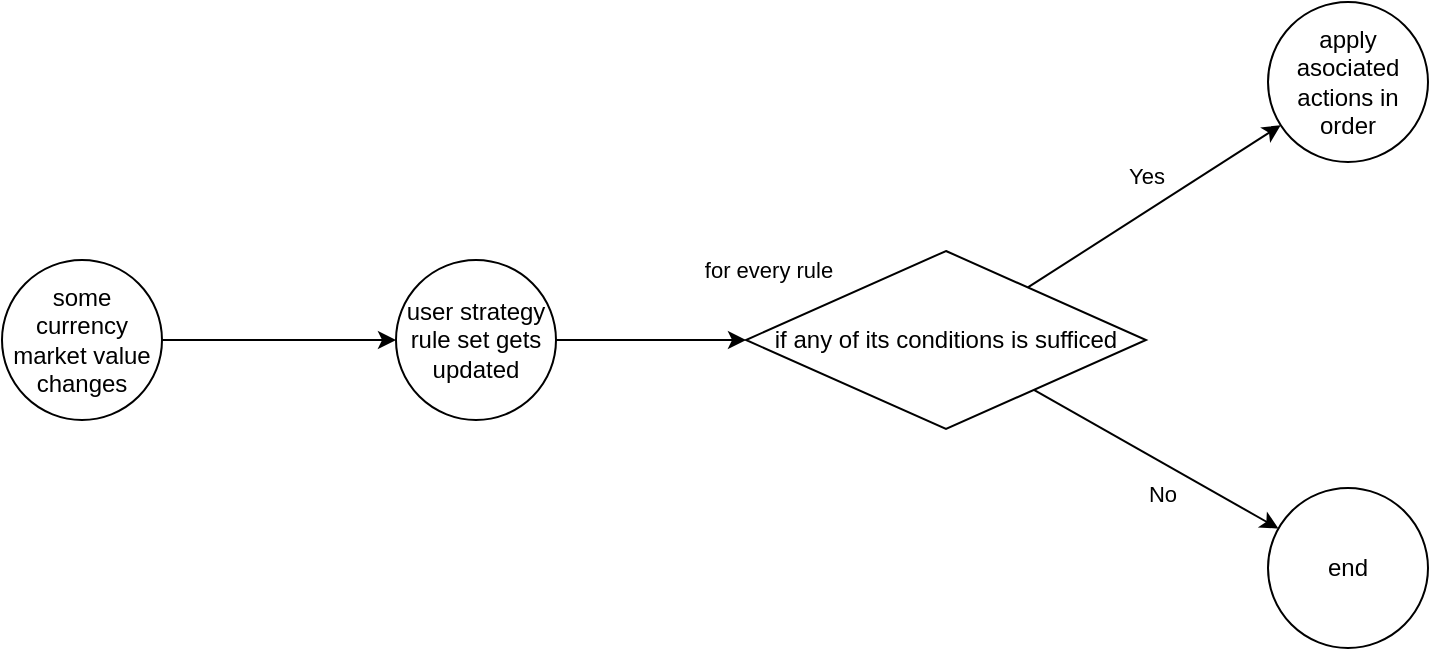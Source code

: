 <mxfile version="14.6.13" type="device"><diagram id="HMUKZwy5RYciby42_bC7" name="Página-1"><mxGraphModel dx="154" dy="1764" grid="1" gridSize="10" guides="1" tooltips="1" connect="1" arrows="1" fold="1" page="1" pageScale="1" pageWidth="827" pageHeight="1169" math="0" shadow="0"><root><mxCell id="0"/><mxCell id="1" parent="0"/><mxCell id="H25skMOcwjxvs4_vH0ul-1" style="edgeStyle=none;rounded=0;orthogonalLoop=1;jettySize=auto;html=1;endArrow=classic;endFill=1;" edge="1" parent="1" source="H25skMOcwjxvs4_vH0ul-2" target="H25skMOcwjxvs4_vH0ul-4"><mxGeometry relative="1" as="geometry"/></mxCell><mxCell id="H25skMOcwjxvs4_vH0ul-2" value="some currency market value changes" style="ellipse;whiteSpace=wrap;html=1;aspect=fixed;" vertex="1" parent="1"><mxGeometry x="884" y="-617" width="80" height="80" as="geometry"/></mxCell><mxCell id="H25skMOcwjxvs4_vH0ul-3" value="for every rule" style="edgeStyle=none;rounded=0;orthogonalLoop=1;jettySize=auto;html=1;endArrow=classic;endFill=1;" edge="1" parent="1" source="H25skMOcwjxvs4_vH0ul-4" target="H25skMOcwjxvs4_vH0ul-9"><mxGeometry x="1" y="37" relative="1" as="geometry"><mxPoint x="11" y="2" as="offset"/></mxGeometry></mxCell><mxCell id="H25skMOcwjxvs4_vH0ul-4" value="user strategy rule set gets updated" style="ellipse;whiteSpace=wrap;html=1;aspect=fixed;" vertex="1" parent="1"><mxGeometry x="1081" y="-617" width="80" height="80" as="geometry"/></mxCell><mxCell id="H25skMOcwjxvs4_vH0ul-5" style="edgeStyle=none;rounded=0;orthogonalLoop=1;jettySize=auto;html=1;endArrow=classic;endFill=1;" edge="1" parent="1" source="H25skMOcwjxvs4_vH0ul-9" target="H25skMOcwjxvs4_vH0ul-10"><mxGeometry relative="1" as="geometry"/></mxCell><mxCell id="H25skMOcwjxvs4_vH0ul-6" value="Yes" style="edgeLabel;html=1;align=center;verticalAlign=middle;resizable=0;points=[];" vertex="1" connectable="0" parent="H25skMOcwjxvs4_vH0ul-5"><mxGeometry x="0.306" y="-1" relative="1" as="geometry"><mxPoint x="-24" y="-4" as="offset"/></mxGeometry></mxCell><mxCell id="H25skMOcwjxvs4_vH0ul-7" style="edgeStyle=none;rounded=0;orthogonalLoop=1;jettySize=auto;html=1;endArrow=classic;endFill=1;" edge="1" parent="1" source="H25skMOcwjxvs4_vH0ul-9" target="H25skMOcwjxvs4_vH0ul-11"><mxGeometry relative="1" as="geometry"/></mxCell><mxCell id="H25skMOcwjxvs4_vH0ul-8" value="No" style="edgeLabel;html=1;align=center;verticalAlign=middle;resizable=0;points=[];" vertex="1" connectable="0" parent="H25skMOcwjxvs4_vH0ul-7"><mxGeometry x="0.08" relative="1" as="geometry"><mxPoint x="-2" y="14" as="offset"/></mxGeometry></mxCell><mxCell id="H25skMOcwjxvs4_vH0ul-9" value="if any of its conditions is sufficed" style="rhombus;whiteSpace=wrap;html=1;" vertex="1" parent="1"><mxGeometry x="1256" y="-621.5" width="200" height="89" as="geometry"/></mxCell><mxCell id="H25skMOcwjxvs4_vH0ul-10" value="apply asociated actions in order" style="ellipse;whiteSpace=wrap;html=1;aspect=fixed;" vertex="1" parent="1"><mxGeometry x="1517" y="-746" width="80" height="80" as="geometry"/></mxCell><mxCell id="H25skMOcwjxvs4_vH0ul-11" value="end" style="ellipse;whiteSpace=wrap;html=1;aspect=fixed;" vertex="1" parent="1"><mxGeometry x="1517" y="-503" width="80" height="80" as="geometry"/></mxCell></root></mxGraphModel></diagram></mxfile>